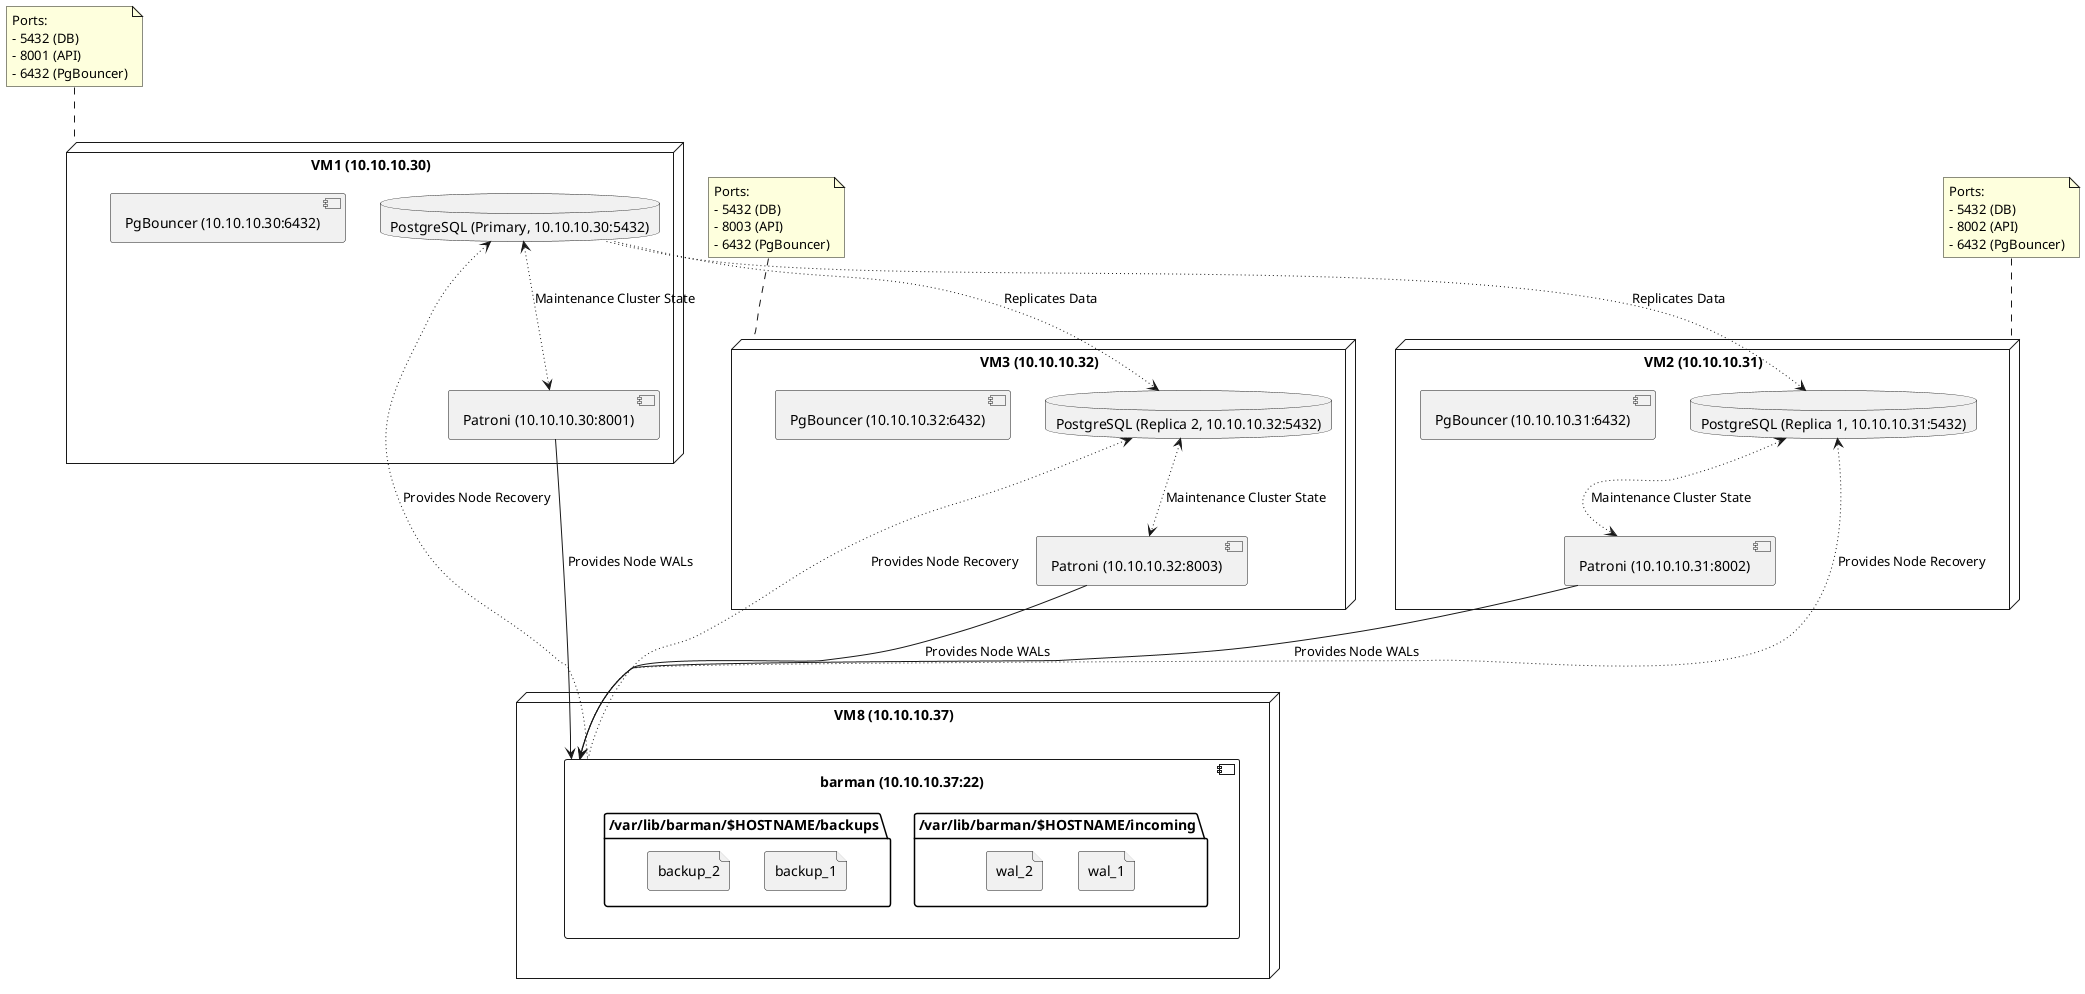 @startuml
top to bottom direction

skinparam rectangle {
    linetype ortho
    ArrowThickness 2
    defaultTextAlignment center
    BackgroundColor #F9F9F9
    BorderColor Black
    RoundCorner 10
}

node "VM1 (10.10.10.30)" as VM1 {
    database "PostgreSQL (Primary, 10.10.10.30:5432)" as PostgreSQLPrimary
    component "Patroni (10.10.10.30:8001)" as PatroniPrimary
    component "PgBouncer (10.10.10.30:6432)" as PgBouncerPrimary
}
note top of VM1
  Ports:
  - 5432 (DB)
  - 8001 (API)
  - 6432 (PgBouncer)
end note

together {
    node "VM2 (10.10.10.31)" as VM2 {
        database "PostgreSQL (Replica 1, 10.10.10.31:5432)" as PostgreSQLReplica1
        component "Patroni (10.10.10.31:8002)" as PatroniReplica1
        component "PgBouncer (10.10.10.31:6432)" as PgBouncerReplica1
    }

    node "VM3 (10.10.10.32)" as VM3 {
        database "PostgreSQL (Replica 2, 10.10.10.32:5432)" as PostgreSQLReplica2
        component "Patroni (10.10.10.32:8003)" as PatroniReplica2
        component "PgBouncer (10.10.10.32:6432)" as PgBouncerReplica2
    }
}
note top of VM2
  Ports:
  - 5432 (DB)
  - 8002 (API)
  - 6432 (PgBouncer)
end note

note top of VM3
  Ports:
  - 5432 (DB)
  - 8003 (API)
  - 6432 (PgBouncer)
end note

together {
    node "VM8 (10.10.10.37)" as VM8 {
        component "barman (10.10.10.37:22)" as barman {
            folder "/var/lib/barman/$HOSTNAME/incoming" {
                file wal_1
                file wal_2
            }
            folder "/var/lib/barman/$HOSTNAME/backups" {
                file backup_1
                file backup_2
            }
        }
    }
}

PostgreSQLPrimary ~~> PostgreSQLReplica1 : Replicates Data
PostgreSQLPrimary ~~> PostgreSQLReplica2 : Replicates Data

PostgreSQLPrimary <~~> PatroniPrimary : Maintenance Cluster State
PostgreSQLReplica1 <~~> PatroniReplica1 : Maintenance Cluster State
PostgreSQLReplica2 <~~> PatroniReplica2 : Maintenance Cluster State

PatroniPrimary -down-> barman : Provides Node WALs
PatroniReplica1 -down-> barman : Provides Node WALs
PatroniReplica2 -down-> barman : Provides Node WALs

barman ~up~> PostgreSQLPrimary : Provides Node Recovery
barman ~up~> PostgreSQLReplica1 : Provides Node Recovery
barman ~up~> PostgreSQLReplica2 : Provides Node Recovery

VM1 -[hidden]- VM8
VM2 -[hidden]- VM8
VM3 -[hidden]- VM8

@enduml
